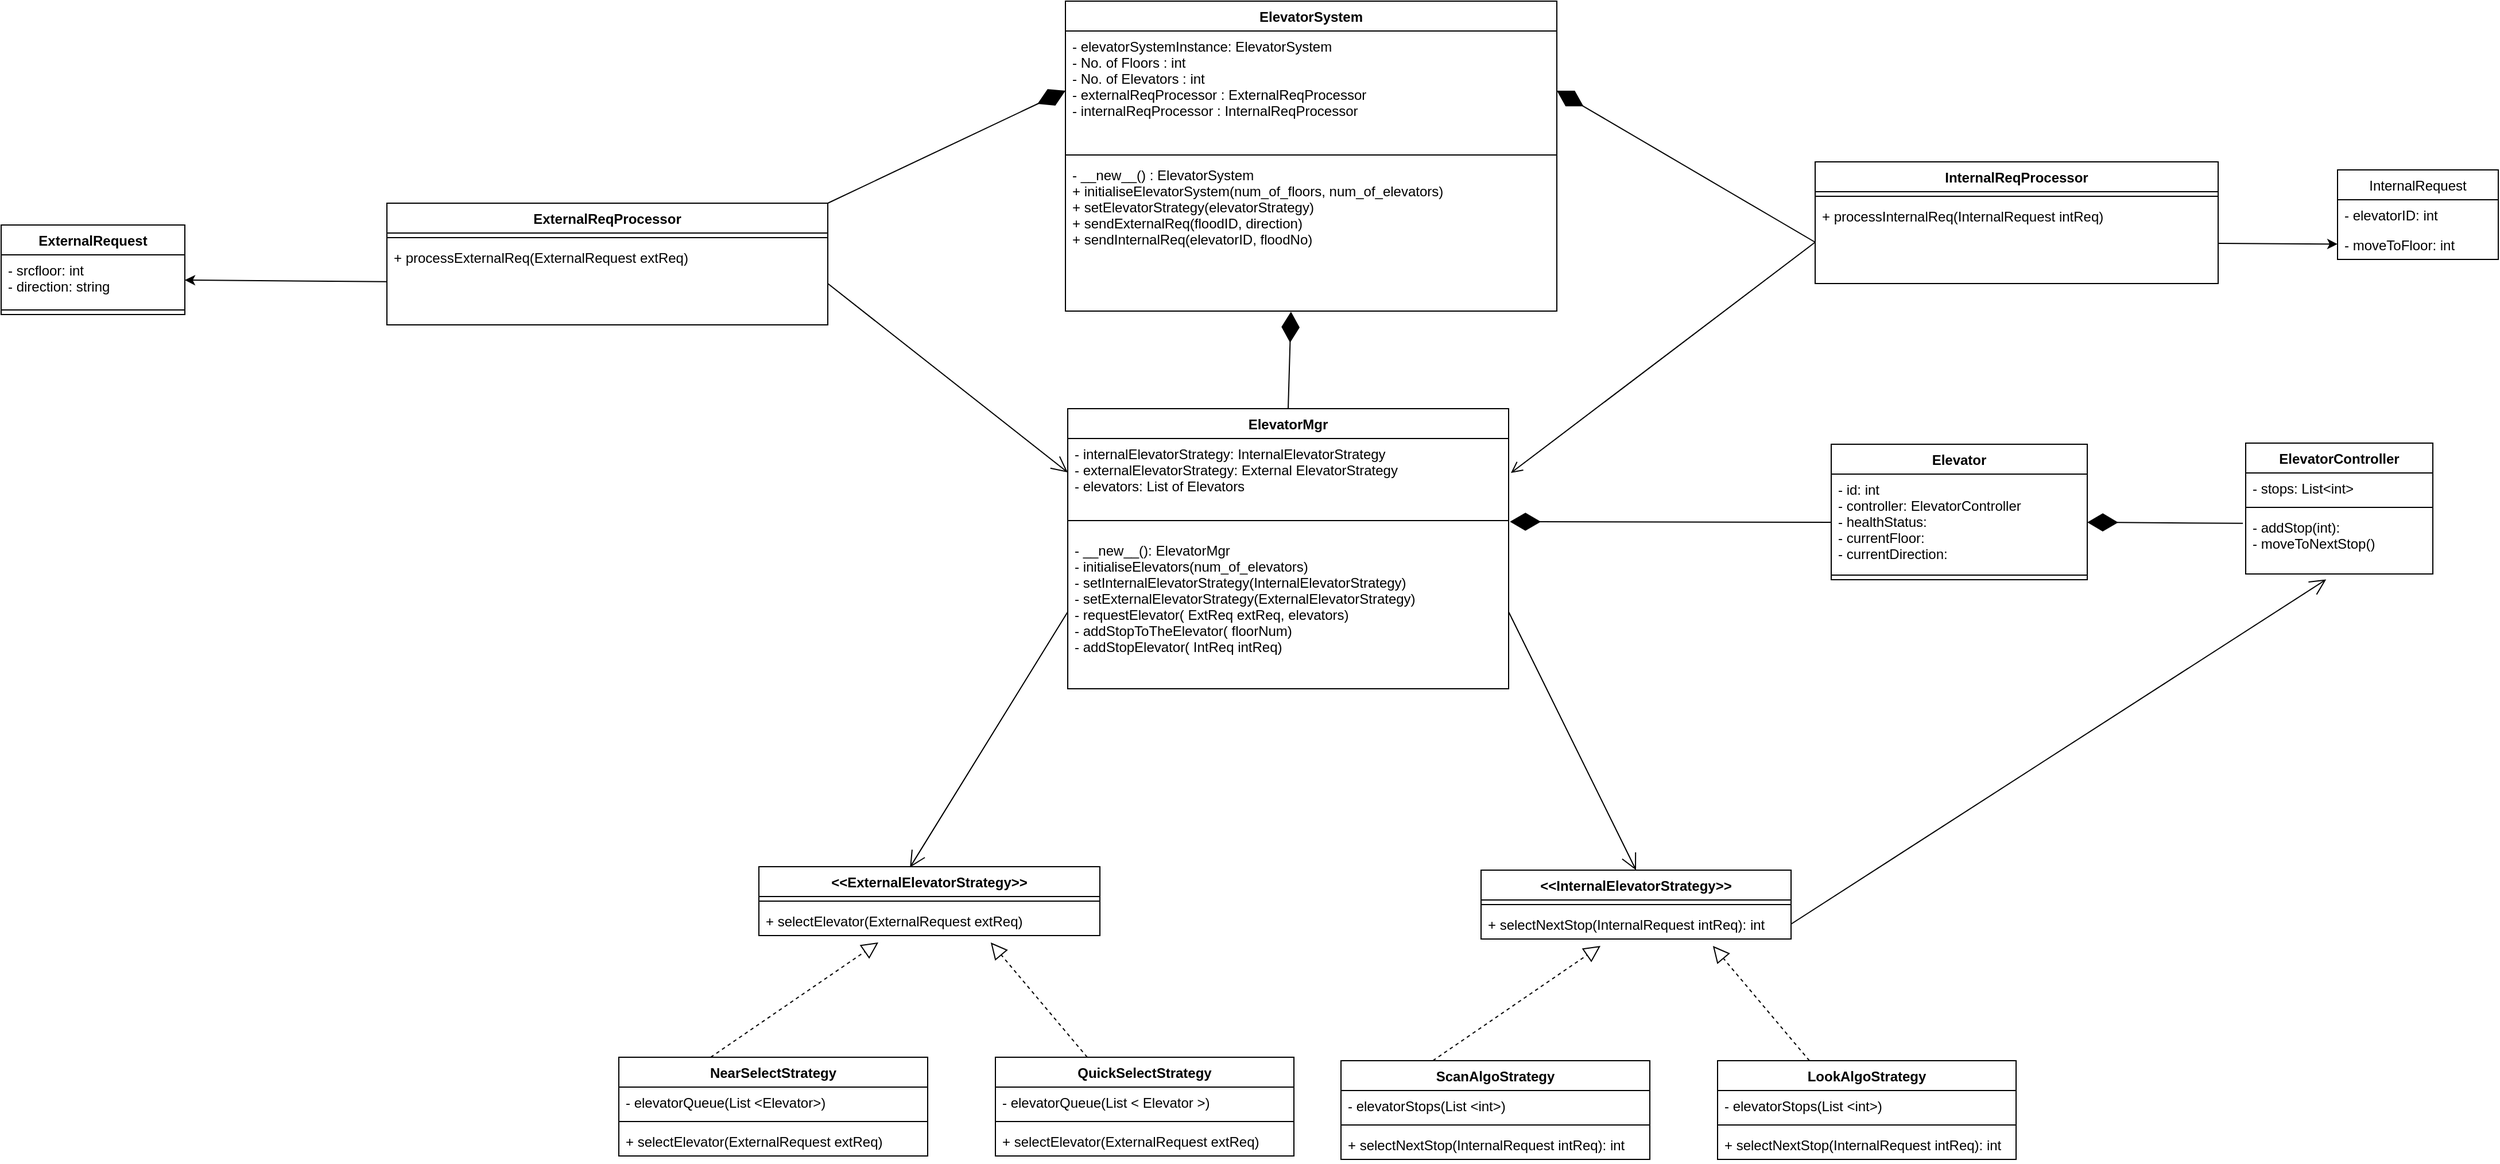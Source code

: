 <mxfile>
    <diagram id="3W9JBOR4_R0NiTniGZb9" name="Page-1">
        <mxGraphModel dx="2109" dy="868" grid="0" gridSize="10" guides="1" tooltips="1" connect="1" arrows="1" fold="1" page="0" pageScale="1" pageWidth="2000" pageHeight="2000" background="none" math="0" shadow="0">
            <root>
                <mxCell id="0"/>
                <mxCell id="1" parent="0"/>
                <mxCell id="2" value="ElevatorSystem" style="swimlane;fontStyle=1;align=center;verticalAlign=top;childLayout=stackLayout;horizontal=1;startSize=26;horizontalStack=0;resizeParent=1;resizeParentMax=0;resizeLast=0;collapsible=1;marginBottom=0;strokeColor=default;" parent="1" vertex="1">
                    <mxGeometry x="60" y="-90" width="428" height="270" as="geometry"/>
                </mxCell>
                <mxCell id="3" value="- elevatorSystemInstance: ElevatorSystem&#10;- No. of Floors : int&#10;- No. of Elevators : int&#10;- externalReqProcessor : ExternalReqProcessor&#10;- internalReqProcessor : InternalReqProcessor&#10;&#10;&#10;&#10;&#10;&#10;" style="text;strokeColor=none;fillColor=none;align=left;verticalAlign=top;spacingLeft=4;spacingRight=4;overflow=hidden;rotatable=0;points=[[0,0.5],[1,0.5]];portConstraint=eastwest;" parent="2" vertex="1">
                    <mxGeometry y="26" width="428" height="104" as="geometry"/>
                </mxCell>
                <mxCell id="4" value="" style="line;strokeWidth=1;fillColor=none;align=left;verticalAlign=middle;spacingTop=-1;spacingLeft=3;spacingRight=3;rotatable=0;labelPosition=right;points=[];portConstraint=eastwest;strokeColor=inherit;" parent="2" vertex="1">
                    <mxGeometry y="130" width="428" height="8" as="geometry"/>
                </mxCell>
                <mxCell id="5" value="- __new__() : ElevatorSystem&#10;+ initialiseElevatorSystem(num_of_floors, num_of_elevators)&#10;+ setElevatorStrategy(elevatorStrategy)&#10;+ sendExternalReq(floodID, direction)&#10;+ sendInternalReq(elevatorID, floodNo)&#10;" style="text;strokeColor=none;fillColor=none;align=left;verticalAlign=top;spacingLeft=4;spacingRight=4;overflow=hidden;rotatable=0;points=[[0,0.5],[1,0.5]];portConstraint=eastwest;" parent="2" vertex="1">
                    <mxGeometry y="138" width="428" height="132" as="geometry"/>
                </mxCell>
                <mxCell id="11" value="" style="endArrow=diamondThin;endFill=1;endSize=24;html=1;entryX=1;entryY=0.5;entryDx=0;entryDy=0;exitX=0;exitY=0.5;exitDx=0;exitDy=0;" parent="1" target="3" edge="1" source="20">
                    <mxGeometry width="160" relative="1" as="geometry">
                        <mxPoint x="540" y="90" as="sourcePoint"/>
                        <mxPoint x="640" y="140" as="targetPoint"/>
                    </mxGeometry>
                </mxCell>
                <mxCell id="17" value="InternalReqProcessor" style="swimlane;fontStyle=1;align=center;verticalAlign=top;childLayout=stackLayout;horizontal=1;startSize=26;horizontalStack=0;resizeParent=1;resizeParentMax=0;resizeLast=0;collapsible=1;marginBottom=0;strokeColor=default;" parent="1" vertex="1">
                    <mxGeometry x="713" y="50" width="351" height="106" as="geometry"/>
                </mxCell>
                <mxCell id="19" value="" style="line;strokeWidth=1;fillColor=none;align=left;verticalAlign=middle;spacingTop=-1;spacingLeft=3;spacingRight=3;rotatable=0;labelPosition=right;points=[];portConstraint=eastwest;strokeColor=inherit;" parent="17" vertex="1">
                    <mxGeometry y="26" width="351" height="8" as="geometry"/>
                </mxCell>
                <mxCell id="20" value="+ processInternalReq(InternalRequest intReq)" style="text;strokeColor=none;fillColor=none;align=left;verticalAlign=top;spacingLeft=4;spacingRight=4;overflow=hidden;rotatable=0;points=[[0,0.5],[1,0.5]];portConstraint=eastwest;" parent="17" vertex="1">
                    <mxGeometry y="34" width="351" height="72" as="geometry"/>
                </mxCell>
                <mxCell id="21" value="ExternalRequest" style="swimlane;fontStyle=1;align=center;verticalAlign=top;childLayout=stackLayout;horizontal=1;startSize=26;horizontalStack=0;resizeParent=1;resizeParentMax=0;resizeLast=0;collapsible=1;marginBottom=0;strokeColor=default;" parent="1" vertex="1">
                    <mxGeometry x="-867" y="105" width="160" height="78" as="geometry"/>
                </mxCell>
                <mxCell id="22" value="- srcfloor: int&#10;- direction: string" style="text;strokeColor=none;fillColor=none;align=left;verticalAlign=top;spacingLeft=4;spacingRight=4;overflow=hidden;rotatable=0;points=[[0,0.5],[1,0.5]];portConstraint=eastwest;" parent="21" vertex="1">
                    <mxGeometry y="26" width="160" height="44" as="geometry"/>
                </mxCell>
                <mxCell id="23" value="" style="line;strokeWidth=1;fillColor=none;align=left;verticalAlign=middle;spacingTop=-1;spacingLeft=3;spacingRight=3;rotatable=0;labelPosition=right;points=[];portConstraint=eastwest;strokeColor=inherit;" parent="21" vertex="1">
                    <mxGeometry y="70" width="160" height="8" as="geometry"/>
                </mxCell>
                <mxCell id="43" value="ElevatorMgr" style="swimlane;fontStyle=1;align=center;verticalAlign=top;childLayout=stackLayout;horizontal=1;startSize=26;horizontalStack=0;resizeParent=1;resizeParentMax=0;resizeLast=0;collapsible=1;marginBottom=0;" vertex="1" parent="1">
                    <mxGeometry x="62" y="265" width="384" height="244" as="geometry"/>
                </mxCell>
                <mxCell id="44" value="- internalElevatorStrategy: InternalElevatorStrategy&#10;- externalElevatorStrategy: External ElevatorStrategy&#10;- elevators: List of Elevators&#10;" style="text;strokeColor=none;fillColor=none;align=left;verticalAlign=top;spacingLeft=4;spacingRight=4;overflow=hidden;rotatable=0;points=[[0,0.5],[1,0.5]];portConstraint=eastwest;" vertex="1" parent="43">
                    <mxGeometry y="26" width="384" height="59" as="geometry"/>
                </mxCell>
                <mxCell id="45" value="" style="line;strokeWidth=1;fillColor=none;align=left;verticalAlign=middle;spacingTop=-1;spacingLeft=3;spacingRight=3;rotatable=0;labelPosition=right;points=[];portConstraint=eastwest;strokeColor=inherit;" vertex="1" parent="43">
                    <mxGeometry y="85" width="384" height="25" as="geometry"/>
                </mxCell>
                <mxCell id="46" value="- __new__(): ElevatorMgr&#10;- initialiseElevators(num_of_elevators)&#10;- setInternalElevatorStrategy(InternalElevatorStrategy)&#10;- setExternalElevatorStrategy(ExternalElevatorStrategy)&#10;- requestElevator( ExtReq extReq, elevators)&#10;- addStopToTheElevator( floorNum)&#10;- addStopElevator( IntReq intReq)" style="text;strokeColor=none;fillColor=none;align=left;verticalAlign=top;spacingLeft=4;spacingRight=4;overflow=hidden;rotatable=0;points=[[0,0.5],[1,0.5]];portConstraint=eastwest;fontStyle=0" vertex="1" parent="43">
                    <mxGeometry y="110" width="384" height="134" as="geometry"/>
                </mxCell>
                <mxCell id="55" value="&lt;&lt;ExternalElevatorStrategy&gt;&gt;&#10;" style="swimlane;fontStyle=1;align=center;verticalAlign=top;childLayout=stackLayout;horizontal=1;startSize=26;horizontalStack=0;resizeParent=1;resizeParentMax=0;resizeLast=0;collapsible=1;marginBottom=0;strokeColor=default;" vertex="1" parent="1">
                    <mxGeometry x="-207" y="664" width="297" height="60" as="geometry"/>
                </mxCell>
                <mxCell id="56" value="" style="line;strokeWidth=1;fillColor=none;align=left;verticalAlign=middle;spacingTop=-1;spacingLeft=3;spacingRight=3;rotatable=0;labelPosition=right;points=[];portConstraint=eastwest;strokeColor=inherit;" vertex="1" parent="55">
                    <mxGeometry y="26" width="297" height="8" as="geometry"/>
                </mxCell>
                <mxCell id="57" value="+ selectElevator(ExternalRequest extReq)" style="text;strokeColor=none;fillColor=none;align=left;verticalAlign=top;spacingLeft=4;spacingRight=4;overflow=hidden;rotatable=0;points=[[0,0.5],[1,0.5]];portConstraint=eastwest;" vertex="1" parent="55">
                    <mxGeometry y="34" width="297" height="26" as="geometry"/>
                </mxCell>
                <mxCell id="58" value="NearSelectStrategy" style="swimlane;fontStyle=1;align=center;verticalAlign=top;childLayout=stackLayout;horizontal=1;startSize=26;horizontalStack=0;resizeParent=1;resizeParentMax=0;resizeLast=0;collapsible=1;marginBottom=0;strokeColor=default;" vertex="1" parent="1">
                    <mxGeometry x="-329" y="830" width="269" height="86" as="geometry"/>
                </mxCell>
                <mxCell id="59" value="- elevatorQueue(List &lt;Elevator&gt;)" style="text;strokeColor=none;fillColor=none;align=left;verticalAlign=top;spacingLeft=4;spacingRight=4;overflow=hidden;rotatable=0;points=[[0,0.5],[1,0.5]];portConstraint=eastwest;" vertex="1" parent="58">
                    <mxGeometry y="26" width="269" height="26" as="geometry"/>
                </mxCell>
                <mxCell id="60" value="" style="line;strokeWidth=1;fillColor=none;align=left;verticalAlign=middle;spacingTop=-1;spacingLeft=3;spacingRight=3;rotatable=0;labelPosition=right;points=[];portConstraint=eastwest;strokeColor=inherit;" vertex="1" parent="58">
                    <mxGeometry y="52" width="269" height="8" as="geometry"/>
                </mxCell>
                <mxCell id="61" value="+ selectElevator(ExternalRequest extReq)" style="text;strokeColor=none;fillColor=none;align=left;verticalAlign=top;spacingLeft=4;spacingRight=4;overflow=hidden;rotatable=0;points=[[0,0.5],[1,0.5]];portConstraint=eastwest;" vertex="1" parent="58">
                    <mxGeometry y="60" width="269" height="26" as="geometry"/>
                </mxCell>
                <mxCell id="62" value="" style="endArrow=block;dashed=1;endFill=0;endSize=12;html=1;" edge="1" parent="58">
                    <mxGeometry width="160" relative="1" as="geometry">
                        <mxPoint x="80" as="sourcePoint"/>
                        <mxPoint x="226.018" y="-100" as="targetPoint"/>
                    </mxGeometry>
                </mxCell>
                <mxCell id="63" value="QuickSelectStrategy" style="swimlane;fontStyle=1;align=center;verticalAlign=top;childLayout=stackLayout;horizontal=1;startSize=26;horizontalStack=0;resizeParent=1;resizeParentMax=0;resizeLast=0;collapsible=1;marginBottom=0;strokeColor=default;" vertex="1" parent="1">
                    <mxGeometry x="-1" y="830" width="260" height="86" as="geometry"/>
                </mxCell>
                <mxCell id="64" value="- elevatorQueue(List &lt; Elevator &gt;)" style="text;strokeColor=none;fillColor=none;align=left;verticalAlign=top;spacingLeft=4;spacingRight=4;overflow=hidden;rotatable=0;points=[[0,0.5],[1,0.5]];portConstraint=eastwest;" vertex="1" parent="63">
                    <mxGeometry y="26" width="260" height="26" as="geometry"/>
                </mxCell>
                <mxCell id="65" value="" style="line;strokeWidth=1;fillColor=none;align=left;verticalAlign=middle;spacingTop=-1;spacingLeft=3;spacingRight=3;rotatable=0;labelPosition=right;points=[];portConstraint=eastwest;strokeColor=inherit;" vertex="1" parent="63">
                    <mxGeometry y="52" width="260" height="8" as="geometry"/>
                </mxCell>
                <mxCell id="66" value="+ selectElevator(ExternalRequest extReq)" style="text;strokeColor=none;fillColor=none;align=left;verticalAlign=top;spacingLeft=4;spacingRight=4;overflow=hidden;rotatable=0;points=[[0,0.5],[1,0.5]];portConstraint=eastwest;" vertex="1" parent="63">
                    <mxGeometry y="60" width="260" height="26" as="geometry"/>
                </mxCell>
                <mxCell id="67" value="" style="endArrow=block;dashed=1;endFill=0;endSize=12;html=1;" edge="1" parent="63">
                    <mxGeometry width="160" relative="1" as="geometry">
                        <mxPoint x="80" as="sourcePoint"/>
                        <mxPoint x="-4.071" y="-100" as="targetPoint"/>
                    </mxGeometry>
                </mxCell>
                <mxCell id="68" value="&lt;&lt;InternalElevatorStrategy&gt;&gt;&#10;" style="swimlane;fontStyle=1;align=center;verticalAlign=top;childLayout=stackLayout;horizontal=1;startSize=26;horizontalStack=0;resizeParent=1;resizeParentMax=0;resizeLast=0;collapsible=1;marginBottom=0;strokeColor=default;" vertex="1" parent="1">
                    <mxGeometry x="422" y="667" width="270" height="60" as="geometry"/>
                </mxCell>
                <mxCell id="69" value="" style="line;strokeWidth=1;fillColor=none;align=left;verticalAlign=middle;spacingTop=-1;spacingLeft=3;spacingRight=3;rotatable=0;labelPosition=right;points=[];portConstraint=eastwest;strokeColor=inherit;" vertex="1" parent="68">
                    <mxGeometry y="26" width="270" height="8" as="geometry"/>
                </mxCell>
                <mxCell id="70" value="+ selectNextStop(InternalRequest intReq): int" style="text;strokeColor=none;fillColor=none;align=left;verticalAlign=top;spacingLeft=4;spacingRight=4;overflow=hidden;rotatable=0;points=[[0,0.5],[1,0.5]];portConstraint=eastwest;" vertex="1" parent="68">
                    <mxGeometry y="34" width="270" height="26" as="geometry"/>
                </mxCell>
                <mxCell id="71" value="ScanAlgoStrategy" style="swimlane;fontStyle=1;align=center;verticalAlign=top;childLayout=stackLayout;horizontal=1;startSize=26;horizontalStack=0;resizeParent=1;resizeParentMax=0;resizeLast=0;collapsible=1;marginBottom=0;strokeColor=default;" vertex="1" parent="1">
                    <mxGeometry x="300" y="833" width="269" height="86" as="geometry"/>
                </mxCell>
                <mxCell id="72" value="- elevatorStops(List &lt;int&gt;)" style="text;strokeColor=none;fillColor=none;align=left;verticalAlign=top;spacingLeft=4;spacingRight=4;overflow=hidden;rotatable=0;points=[[0,0.5],[1,0.5]];portConstraint=eastwest;" vertex="1" parent="71">
                    <mxGeometry y="26" width="269" height="26" as="geometry"/>
                </mxCell>
                <mxCell id="73" value="" style="line;strokeWidth=1;fillColor=none;align=left;verticalAlign=middle;spacingTop=-1;spacingLeft=3;spacingRight=3;rotatable=0;labelPosition=right;points=[];portConstraint=eastwest;strokeColor=inherit;" vertex="1" parent="71">
                    <mxGeometry y="52" width="269" height="8" as="geometry"/>
                </mxCell>
                <mxCell id="74" value="+ selectNextStop(InternalRequest intReq): int" style="text;strokeColor=none;fillColor=none;align=left;verticalAlign=top;spacingLeft=4;spacingRight=4;overflow=hidden;rotatable=0;points=[[0,0.5],[1,0.5]];portConstraint=eastwest;" vertex="1" parent="71">
                    <mxGeometry y="60" width="269" height="26" as="geometry"/>
                </mxCell>
                <mxCell id="75" value="" style="endArrow=block;dashed=1;endFill=0;endSize=12;html=1;" edge="1" parent="71">
                    <mxGeometry width="160" relative="1" as="geometry">
                        <mxPoint x="80" as="sourcePoint"/>
                        <mxPoint x="226.018" y="-100" as="targetPoint"/>
                    </mxGeometry>
                </mxCell>
                <mxCell id="76" value="LookAlgoStrategy" style="swimlane;fontStyle=1;align=center;verticalAlign=top;childLayout=stackLayout;horizontal=1;startSize=26;horizontalStack=0;resizeParent=1;resizeParentMax=0;resizeLast=0;collapsible=1;marginBottom=0;strokeColor=default;" vertex="1" parent="1">
                    <mxGeometry x="628" y="833" width="260" height="86" as="geometry"/>
                </mxCell>
                <mxCell id="77" value="- elevatorStops(List &lt;int&gt;)" style="text;strokeColor=none;fillColor=none;align=left;verticalAlign=top;spacingLeft=4;spacingRight=4;overflow=hidden;rotatable=0;points=[[0,0.5],[1,0.5]];portConstraint=eastwest;" vertex="1" parent="76">
                    <mxGeometry y="26" width="260" height="26" as="geometry"/>
                </mxCell>
                <mxCell id="78" value="" style="line;strokeWidth=1;fillColor=none;align=left;verticalAlign=middle;spacingTop=-1;spacingLeft=3;spacingRight=3;rotatable=0;labelPosition=right;points=[];portConstraint=eastwest;strokeColor=inherit;" vertex="1" parent="76">
                    <mxGeometry y="52" width="260" height="8" as="geometry"/>
                </mxCell>
                <mxCell id="79" value="+ selectNextStop(InternalRequest intReq): int" style="text;strokeColor=none;fillColor=none;align=left;verticalAlign=top;spacingLeft=4;spacingRight=4;overflow=hidden;rotatable=0;points=[[0,0.5],[1,0.5]];portConstraint=eastwest;" vertex="1" parent="76">
                    <mxGeometry y="60" width="260" height="26" as="geometry"/>
                </mxCell>
                <mxCell id="80" value="" style="endArrow=block;dashed=1;endFill=0;endSize=12;html=1;" edge="1" parent="76">
                    <mxGeometry width="160" relative="1" as="geometry">
                        <mxPoint x="80" as="sourcePoint"/>
                        <mxPoint x="-4.071" y="-100" as="targetPoint"/>
                    </mxGeometry>
                </mxCell>
                <mxCell id="81" value="ExternalReqProcessor" style="swimlane;fontStyle=1;align=center;verticalAlign=top;childLayout=stackLayout;horizontal=1;startSize=26;horizontalStack=0;resizeParent=1;resizeParentMax=0;resizeLast=0;collapsible=1;marginBottom=0;strokeColor=default;" vertex="1" parent="1">
                    <mxGeometry x="-531" y="86" width="384" height="106" as="geometry"/>
                </mxCell>
                <mxCell id="83" value="" style="line;strokeWidth=1;fillColor=none;align=left;verticalAlign=middle;spacingTop=-1;spacingLeft=3;spacingRight=3;rotatable=0;labelPosition=right;points=[];portConstraint=eastwest;strokeColor=inherit;" vertex="1" parent="81">
                    <mxGeometry y="26" width="384" height="8" as="geometry"/>
                </mxCell>
                <mxCell id="84" value="+ processExternalReq(ExternalRequest extReq)" style="text;strokeColor=none;fillColor=none;align=left;verticalAlign=top;spacingLeft=4;spacingRight=4;overflow=hidden;rotatable=0;points=[[0,0.5],[1,0.5]];portConstraint=eastwest;" vertex="1" parent="81">
                    <mxGeometry y="34" width="384" height="72" as="geometry"/>
                </mxCell>
                <mxCell id="85" value="InternalRequest" style="swimlane;fontStyle=0;childLayout=stackLayout;horizontal=1;startSize=26;fillColor=none;horizontalStack=0;resizeParent=1;resizeParentMax=0;resizeLast=0;collapsible=1;marginBottom=0;" vertex="1" parent="1">
                    <mxGeometry x="1168" y="57" width="140" height="78" as="geometry"/>
                </mxCell>
                <mxCell id="86" value="- elevatorID: int" style="text;strokeColor=none;fillColor=none;align=left;verticalAlign=top;spacingLeft=4;spacingRight=4;overflow=hidden;rotatable=0;points=[[0,0.5],[1,0.5]];portConstraint=eastwest;" vertex="1" parent="85">
                    <mxGeometry y="26" width="140" height="26" as="geometry"/>
                </mxCell>
                <mxCell id="87" value="- moveToFloor: int" style="text;strokeColor=none;fillColor=none;align=left;verticalAlign=top;spacingLeft=4;spacingRight=4;overflow=hidden;rotatable=0;points=[[0,0.5],[1,0.5]];portConstraint=eastwest;" vertex="1" parent="85">
                    <mxGeometry y="52" width="140" height="26" as="geometry"/>
                </mxCell>
                <mxCell id="89" value="" style="edgeStyle=none;html=1;" edge="1" parent="1" source="20" target="87">
                    <mxGeometry relative="1" as="geometry"/>
                </mxCell>
                <mxCell id="93" value="" style="edgeStyle=none;html=1;entryX=1;entryY=0.5;entryDx=0;entryDy=0;" edge="1" parent="1" source="84" target="22">
                    <mxGeometry relative="1" as="geometry"/>
                </mxCell>
                <mxCell id="94" value="Elevator" style="swimlane;fontStyle=1;align=center;verticalAlign=top;childLayout=stackLayout;horizontal=1;startSize=26;horizontalStack=0;resizeParent=1;resizeParentMax=0;resizeLast=0;collapsible=1;marginBottom=0;" vertex="1" parent="1">
                    <mxGeometry x="727" y="296" width="223" height="118" as="geometry"/>
                </mxCell>
                <mxCell id="95" value="- id: int&#10;- controller: ElevatorController&#10;- healthStatus: &#10;- currentFloor:&#10;- currentDirection:" style="text;strokeColor=none;fillColor=none;align=left;verticalAlign=top;spacingLeft=4;spacingRight=4;overflow=hidden;rotatable=0;points=[[0,0.5],[1,0.5]];portConstraint=eastwest;" vertex="1" parent="94">
                    <mxGeometry y="26" width="223" height="84" as="geometry"/>
                </mxCell>
                <mxCell id="96" value="" style="line;strokeWidth=1;fillColor=none;align=left;verticalAlign=middle;spacingTop=-1;spacingLeft=3;spacingRight=3;rotatable=0;labelPosition=right;points=[];portConstraint=eastwest;strokeColor=inherit;" vertex="1" parent="94">
                    <mxGeometry y="110" width="223" height="8" as="geometry"/>
                </mxCell>
                <mxCell id="98" value="ElevatorController" style="swimlane;fontStyle=1;align=center;verticalAlign=top;childLayout=stackLayout;horizontal=1;startSize=26;horizontalStack=0;resizeParent=1;resizeParentMax=0;resizeLast=0;collapsible=1;marginBottom=0;" vertex="1" parent="1">
                    <mxGeometry x="1088" y="295" width="163" height="114" as="geometry"/>
                </mxCell>
                <mxCell id="99" value="- stops: List&lt;int&gt;" style="text;strokeColor=none;fillColor=none;align=left;verticalAlign=top;spacingLeft=4;spacingRight=4;overflow=hidden;rotatable=0;points=[[0,0.5],[1,0.5]];portConstraint=eastwest;" vertex="1" parent="98">
                    <mxGeometry y="26" width="163" height="26" as="geometry"/>
                </mxCell>
                <mxCell id="100" value="" style="line;strokeWidth=1;fillColor=none;align=left;verticalAlign=middle;spacingTop=-1;spacingLeft=3;spacingRight=3;rotatable=0;labelPosition=right;points=[];portConstraint=eastwest;strokeColor=inherit;" vertex="1" parent="98">
                    <mxGeometry y="52" width="163" height="8" as="geometry"/>
                </mxCell>
                <mxCell id="101" value="- addStop(int):&#10;- moveToNextStop()" style="text;strokeColor=none;fillColor=none;align=left;verticalAlign=top;spacingLeft=4;spacingRight=4;overflow=hidden;rotatable=0;points=[[0,0.5],[1,0.5]];portConstraint=eastwest;" vertex="1" parent="98">
                    <mxGeometry y="60" width="163" height="54" as="geometry"/>
                </mxCell>
                <mxCell id="102" value="" style="endArrow=diamondThin;endFill=1;endSize=24;html=1;exitX=0;exitY=0.5;exitDx=0;exitDy=0;entryX=1.003;entryY=-0.086;entryDx=0;entryDy=0;entryPerimeter=0;" edge="1" parent="1" source="95" target="46">
                    <mxGeometry width="160" relative="1" as="geometry">
                        <mxPoint x="383" y="438" as="sourcePoint"/>
                        <mxPoint x="543" y="438" as="targetPoint"/>
                    </mxGeometry>
                </mxCell>
                <mxCell id="103" value="" style="endArrow=diamondThin;endFill=1;endSize=24;html=1;exitX=-0.015;exitY=0.183;exitDx=0;exitDy=0;exitPerimeter=0;entryX=1;entryY=0.5;entryDx=0;entryDy=0;" edge="1" parent="1" source="101" target="95">
                    <mxGeometry width="160" relative="1" as="geometry">
                        <mxPoint x="433" y="438" as="sourcePoint"/>
                        <mxPoint x="907" y="301" as="targetPoint"/>
                    </mxGeometry>
                </mxCell>
                <mxCell id="104" value="" style="endArrow=open;endFill=1;endSize=12;html=1;exitX=0;exitY=0.5;exitDx=0;exitDy=0;entryX=0.443;entryY=0.01;entryDx=0;entryDy=0;entryPerimeter=0;" edge="1" parent="1" source="46" target="55">
                    <mxGeometry width="160" relative="1" as="geometry">
                        <mxPoint x="182" y="612" as="sourcePoint"/>
                        <mxPoint x="342" y="612" as="targetPoint"/>
                    </mxGeometry>
                </mxCell>
                <mxCell id="105" value="" style="endArrow=open;endFill=1;endSize=12;html=1;entryX=0.5;entryY=0;entryDx=0;entryDy=0;exitX=1;exitY=0.5;exitDx=0;exitDy=0;" edge="1" parent="1" source="46" target="68">
                    <mxGeometry width="160" relative="1" as="geometry">
                        <mxPoint x="466" y="429" as="sourcePoint"/>
                        <mxPoint x="-65.429" y="674.6" as="targetPoint"/>
                    </mxGeometry>
                </mxCell>
                <mxCell id="106" value="" style="endArrow=open;endFill=1;endSize=12;html=1;exitX=1;exitY=0.5;exitDx=0;exitDy=0;entryX=0.43;entryY=1.089;entryDx=0;entryDy=0;entryPerimeter=0;" edge="1" parent="1" source="70" target="101">
                    <mxGeometry width="160" relative="1" as="geometry">
                        <mxPoint x="535" y="511" as="sourcePoint"/>
                        <mxPoint x="695" y="511" as="targetPoint"/>
                    </mxGeometry>
                </mxCell>
                <mxCell id="107" value="" style="endArrow=diamondThin;endFill=1;endSize=24;html=1;exitX=0.5;exitY=0;exitDx=0;exitDy=0;entryX=0.459;entryY=1.004;entryDx=0;entryDy=0;entryPerimeter=0;" edge="1" parent="1" source="43" target="5">
                    <mxGeometry width="160" relative="1" as="geometry">
                        <mxPoint x="697" y="305" as="sourcePoint"/>
                        <mxPoint x="476" y="334.5" as="targetPoint"/>
                    </mxGeometry>
                </mxCell>
                <mxCell id="108" value="" style="endArrow=open;endFill=1;endSize=12;html=1;exitX=1;exitY=0.5;exitDx=0;exitDy=0;entryX=0;entryY=0.5;entryDx=0;entryDy=0;" edge="1" parent="1" source="84" target="44">
                    <mxGeometry width="160" relative="1" as="geometry">
                        <mxPoint x="92" y="439.0" as="sourcePoint"/>
                        <mxPoint x="84" y="317" as="targetPoint"/>
                    </mxGeometry>
                </mxCell>
                <mxCell id="109" value="" style="endArrow=diamondThin;endFill=1;endSize=24;html=1;entryX=0;entryY=0.5;entryDx=0;entryDy=0;exitX=1;exitY=0;exitDx=0;exitDy=0;" edge="1" parent="1" source="81" target="3">
                    <mxGeometry width="160" relative="1" as="geometry">
                        <mxPoint x="19" y="136" as="sourcePoint"/>
                        <mxPoint x="-33" y="34" as="targetPoint"/>
                    </mxGeometry>
                </mxCell>
                <mxCell id="110" value="" style="endArrow=open;startArrow=none;endFill=0;startFill=0;endSize=8;html=1;verticalAlign=bottom;labelBackgroundColor=none;strokeWidth=1;exitX=0;exitY=0.5;exitDx=0;exitDy=0;" edge="1" parent="1" source="20">
                    <mxGeometry width="160" relative="1" as="geometry">
                        <mxPoint x="608" y="325" as="sourcePoint"/>
                        <mxPoint x="448" y="321" as="targetPoint"/>
                    </mxGeometry>
                </mxCell>
            </root>
        </mxGraphModel>
    </diagram>
</mxfile>